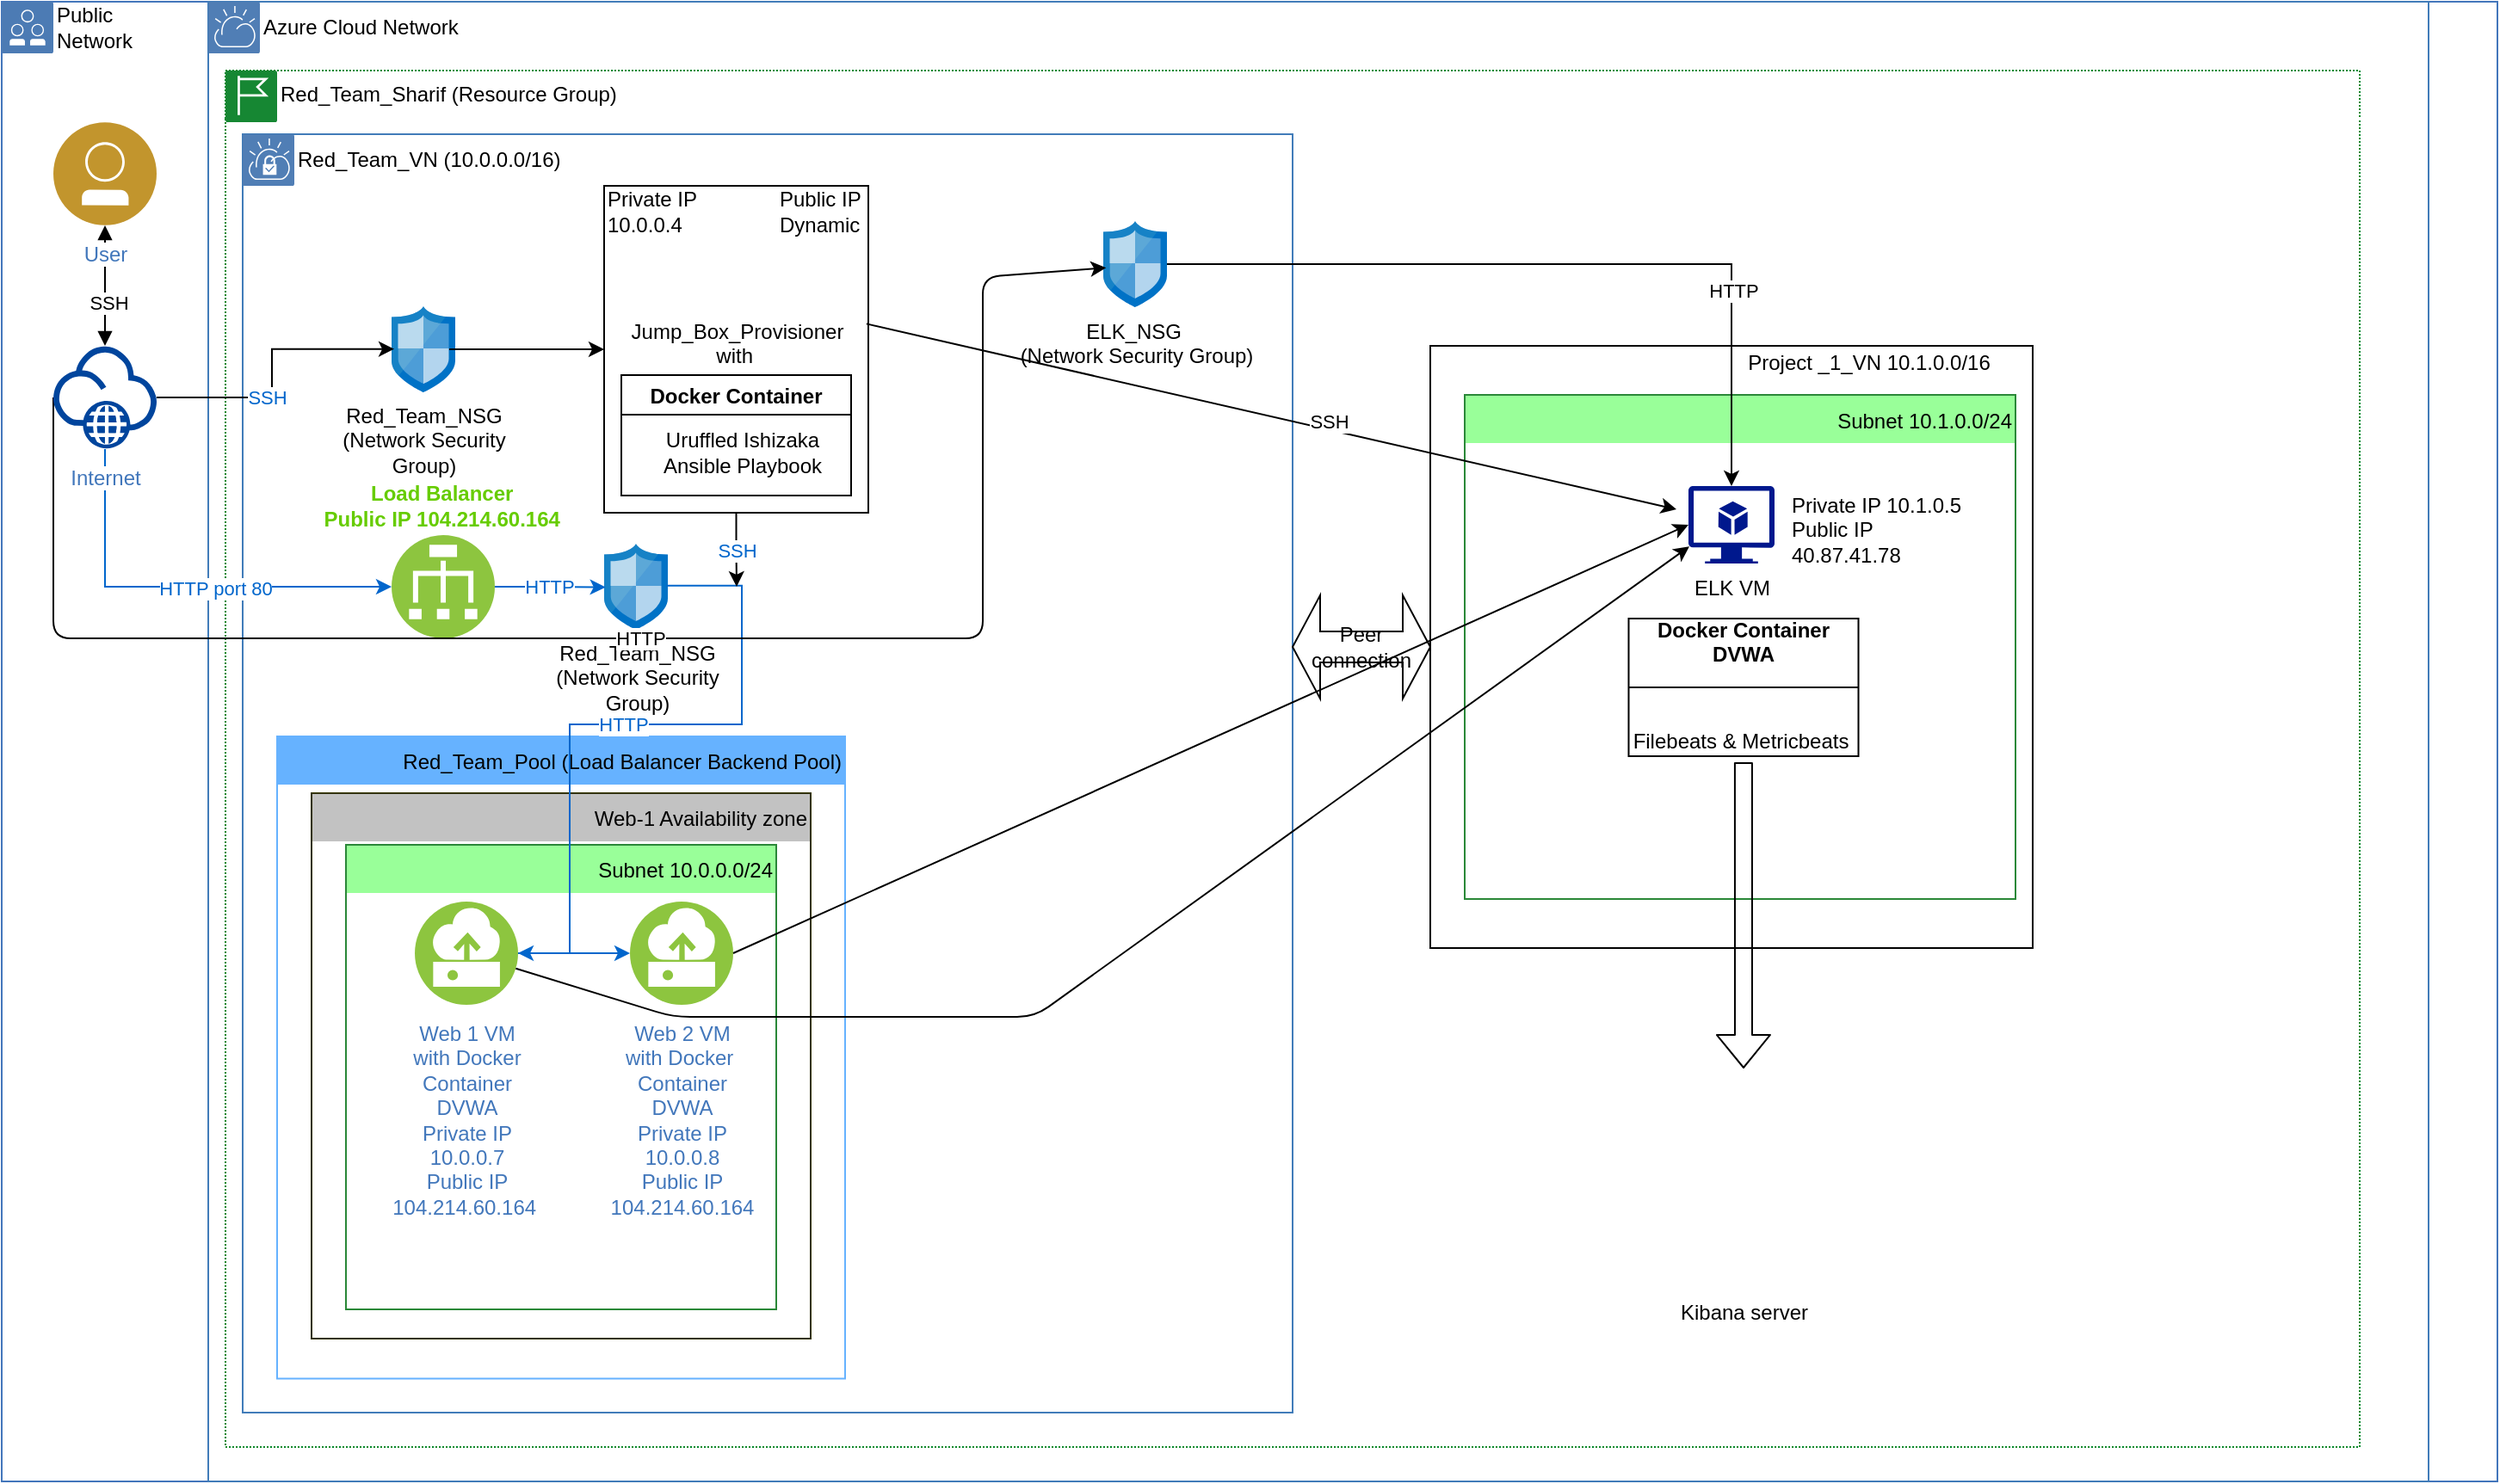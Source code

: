 <mxfile version="13.6.2" type="device"><diagram id="GNU3i8hCxYjH3E0Nk9u4" name="Page-1"><mxGraphModel dx="1422" dy="794" grid="1" gridSize="10" guides="1" tooltips="1" connect="1" arrows="1" fold="1" page="1" pageScale="1" pageWidth="850" pageHeight="1100" math="0" shadow="0"><root><mxCell id="0"/><mxCell id="1" parent="0"/><mxCell id="FXCXVvDxTQtwc45PbP1s-120" style="edgeStyle=orthogonalEdgeStyle;rounded=0;orthogonalLoop=1;jettySize=auto;html=1;startArrow=block;startFill=1;endArrow=block;endFill=1;" parent="1" source="FXCXVvDxTQtwc45PbP1s-93" target="FXCXVvDxTQtwc45PbP1s-94" edge="1"><mxGeometry relative="1" as="geometry"><Array as="points"><mxPoint x="90" y="220"/><mxPoint x="90" y="220"/></Array></mxGeometry></mxCell><mxCell id="M0qoRBeb_u2ZA6bHT_BE-27" value="SSH" style="edgeLabel;html=1;align=center;verticalAlign=middle;resizable=0;points=[];fontColor=#000000;" parent="FXCXVvDxTQtwc45PbP1s-120" vertex="1" connectable="0"><mxGeometry x="0.28" y="2" relative="1" as="geometry"><mxPoint as="offset"/></mxGeometry></mxCell><mxCell id="FXCXVvDxTQtwc45PbP1s-161" value="&lt;font style=&quot;font-size: 12px&quot;&gt;Red_Team_VN (&lt;span style=&quot;background-color: rgb(255 , 255 , 255)&quot;&gt;10.0.0.0/16)&lt;/span&gt;&lt;/font&gt;" style="swimlane;fontStyle=0;horizontal=1;collapsible=0;startSize=28;swimlaneLine=0;swimlaneFillColor=none;fillColor=none;rounded=0;whiteSpace=wrap;html=1;absoluteArcSize=1;arcSize=12;strokeColor=#417CB9;verticalAlign=top;align=left;spacingLeft=30;spacingTop=1;dashed=0;strokeWidth=1;" parent="1" vertex="1"><mxGeometry x="170" y="117" width="610" height="743" as="geometry"/></mxCell><mxCell id="M0qoRBeb_u2ZA6bHT_BE-7" value="&lt;font color=&quot;#66cc00&quot;&gt;&lt;b&gt;Load Balancer&amp;nbsp; &lt;br&gt;Public IP 104.214.60.164&amp;nbsp;&lt;/b&gt;&lt;/font&gt;" style="aspect=fixed;perimeter=ellipsePerimeter;html=1;align=center;shadow=0;dashed=0;fontColor=#4277BB;labelBackgroundColor=#ffffff;fontSize=12;spacingTop=3;image;image=img/lib/ibm/vpc/LoadBalancer.svg;rotation=0;labelPosition=center;verticalLabelPosition=top;verticalAlign=bottom;" parent="FXCXVvDxTQtwc45PbP1s-161" vertex="1"><mxGeometry x="86.5" y="233" width="60" height="60" as="geometry"/></mxCell><mxCell id="NqYA1BNDzdrH781iV7Eu-17" value="" style="whiteSpace=wrap;html=1;fillColor=none;" parent="FXCXVvDxTQtwc45PbP1s-161" vertex="1"><mxGeometry x="210" y="30" width="153.5" height="190" as="geometry"/></mxCell><mxCell id="FXCXVvDxTQtwc45PbP1s-162" value="" style="aspect=fixed;perimeter=ellipsePerimeter;html=1;align=center;shadow=0;dashed=0;fontColor=#4277BB;labelBackgroundColor=#ffffff;fontSize=12;spacingTop=3;image;image=img/lib/ibm/vpc/VPCTag.svg;part=1;" parent="FXCXVvDxTQtwc45PbP1s-161" vertex="1"><mxGeometry width="30" height="30" as="geometry"/></mxCell><mxCell id="NqYA1BNDzdrH781iV7Eu-6" value="Red_Team_NSG &lt;br&gt;(Network Security &lt;br&gt;Group)" style="aspect=fixed;html=1;points=[];align=center;image;fontSize=12;image=img/lib/mscae/Network_Security_Groups_Classic.svg;" parent="FXCXVvDxTQtwc45PbP1s-161" vertex="1"><mxGeometry x="86.5" y="100" width="37" height="50" as="geometry"/></mxCell><mxCell id="NqYA1BNDzdrH781iV7Eu-12" value="Jump_Box_Provisioner&lt;br&gt;with&amp;nbsp;" style="shape=image;html=1;verticalAlign=top;verticalLabelPosition=bottom;labelBackgroundColor=#ffffff;imageAspect=0;aspect=fixed;image=https://cdn0.iconfinder.com/data/icons/small-n-flat/24/678091-box-out-128.png" parent="FXCXVvDxTQtwc45PbP1s-161" vertex="1"><mxGeometry x="255" y="37" width="63.5" height="63.5" as="geometry"/></mxCell><mxCell id="NqYA1BNDzdrH781iV7Eu-16" value="Docker Container" style="swimlane;fillColor=none;" parent="FXCXVvDxTQtwc45PbP1s-161" vertex="1"><mxGeometry x="220" y="140" width="133.5" height="70" as="geometry"/></mxCell><mxCell id="NqYA1BNDzdrH781iV7Eu-18" value="Uruffled Ishizaka &lt;br&gt;Ansible Playbook" style="text;html=1;align=center;verticalAlign=middle;resizable=0;points=[];autosize=1;" parent="NqYA1BNDzdrH781iV7Eu-16" vertex="1"><mxGeometry x="15" y="30" width="110" height="30" as="geometry"/></mxCell><mxCell id="NqYA1BNDzdrH781iV7Eu-26" value="ELK_NSG&amp;nbsp;&lt;br&gt;(Network Security Group)" style="aspect=fixed;html=1;points=[];align=center;image;fontSize=12;image=img/lib/mscae/Network_Security_Groups_Classic.svg;fillColor=none;" parent="FXCXVvDxTQtwc45PbP1s-161" vertex="1"><mxGeometry x="500" y="50.5" width="37" height="50" as="geometry"/></mxCell><mxCell id="NqYA1BNDzdrH781iV7Eu-28" value="Private IP&lt;br&gt;10.0.0.4" style="text;html=1;resizable=0;autosize=1;align=left;verticalAlign=middle;points=[];fillColor=none;strokeColor=none;rounded=0;" parent="FXCXVvDxTQtwc45PbP1s-161" vertex="1"><mxGeometry x="210" y="30" width="70" height="30" as="geometry"/></mxCell><mxCell id="NqYA1BNDzdrH781iV7Eu-32" value="Public IP&lt;br&gt;Dynamic" style="text;html=1;resizable=0;autosize=1;align=left;verticalAlign=middle;points=[];fillColor=none;strokeColor=none;rounded=0;" parent="FXCXVvDxTQtwc45PbP1s-161" vertex="1"><mxGeometry x="310" y="30" width="60" height="30" as="geometry"/></mxCell><mxCell id="NqYA1BNDzdrH781iV7Eu-20" style="edgeStyle=orthogonalEdgeStyle;rounded=0;orthogonalLoop=1;jettySize=auto;html=1;entryX=0;entryY=0.5;entryDx=0;entryDy=0;exitX=0.905;exitY=0.5;exitDx=0;exitDy=0;exitPerimeter=0;" parent="FXCXVvDxTQtwc45PbP1s-161" source="NqYA1BNDzdrH781iV7Eu-6" target="NqYA1BNDzdrH781iV7Eu-17" edge="1"><mxGeometry relative="1" as="geometry"/></mxCell><mxCell id="FXCXVvDxTQtwc45PbP1s-149" value="Subnet 10.0.0.0/24" style="swimlane;fontStyle=0;horizontal=1;collapsible=0;startSize=28;swimlaneLine=0;swimlaneFillColor=none;rounded=0;whiteSpace=wrap;html=1;absoluteArcSize=1;arcSize=12;strokeColor=#2A8838;verticalAlign=top;align=right;spacingLeft=30;spacingTop=1;dashed=0;strokeWidth=1;fillColor=#99FF99;" parent="FXCXVvDxTQtwc45PbP1s-161" vertex="1"><mxGeometry x="60" y="413" width="250" height="270" as="geometry"/></mxCell><mxCell id="FXCXVvDxTQtwc45PbP1s-99" value="Web 2 VM&lt;br&gt;with Docker&amp;nbsp;&lt;br&gt;Container &lt;br&gt;DVWA&lt;br&gt;Private IP &lt;br&gt;10.0.0.8&lt;br&gt;Public IP&lt;br&gt;104.214.60.164" style="aspect=fixed;perimeter=ellipsePerimeter;html=1;align=center;shadow=0;dashed=0;fontColor=#4277BB;labelBackgroundColor=#ffffff;fontSize=12;spacingTop=3;image;image=img/lib/ibm/vpc/Instance.svg;" parent="FXCXVvDxTQtwc45PbP1s-149" vertex="1"><mxGeometry x="165" y="33" width="60" height="60" as="geometry"/></mxCell><mxCell id="M0qoRBeb_u2ZA6bHT_BE-35" style="edgeStyle=orthogonalEdgeStyle;rounded=0;orthogonalLoop=1;jettySize=auto;html=1;entryX=0;entryY=0.5;entryDx=0;entryDy=0;strokeColor=#0066CC;fontColor=#0066CC;" parent="FXCXVvDxTQtwc45PbP1s-149" source="FXCXVvDxTQtwc45PbP1s-98" target="FXCXVvDxTQtwc45PbP1s-99" edge="1"><mxGeometry relative="1" as="geometry"/></mxCell><mxCell id="FXCXVvDxTQtwc45PbP1s-98" value="Web 1 VM &lt;br&gt;with Docker &lt;br&gt;Container&lt;br&gt;DVWA&lt;br&gt;Private IP &lt;br&gt;10.0.0.7&lt;br&gt;Public IP&lt;br&gt;104.214.60.164&amp;nbsp;" style="aspect=fixed;perimeter=ellipsePerimeter;html=1;align=center;shadow=0;dashed=0;fontColor=#4277BB;labelBackgroundColor=#ffffff;fontSize=12;spacingTop=3;image;image=img/lib/ibm/vpc/Instance.svg;" parent="FXCXVvDxTQtwc45PbP1s-149" vertex="1"><mxGeometry x="40" y="33" width="60" height="60" as="geometry"/></mxCell><mxCell id="M0qoRBeb_u2ZA6bHT_BE-11" value="Web-1 Availability zone" style="swimlane;fontStyle=0;horizontal=1;collapsible=0;startSize=28;swimlaneLine=0;swimlaneFillColor=none;rounded=0;whiteSpace=wrap;html=1;absoluteArcSize=1;arcSize=12;verticalAlign=top;align=right;spacingLeft=30;spacingTop=1;dashed=0;strokeWidth=1;strokeColor=#333300;fillColor=#C2C2C2;" parent="FXCXVvDxTQtwc45PbP1s-161" vertex="1"><mxGeometry x="40" y="383" width="290" height="317" as="geometry"/></mxCell><mxCell id="M0qoRBeb_u2ZA6bHT_BE-20" value="Red_Team_Pool (Load Balancer Backend Pool)" style="swimlane;fontStyle=0;horizontal=1;collapsible=0;startSize=28;swimlaneLine=0;swimlaneFillColor=none;rounded=0;whiteSpace=wrap;html=1;absoluteArcSize=1;arcSize=12;verticalAlign=top;align=right;spacingLeft=30;spacingTop=1;dashed=0;strokeWidth=1;labelBackgroundColor=none;strokeColor=#66B2FF;fillColor=#66B2FF;" parent="FXCXVvDxTQtwc45PbP1s-161" vertex="1"><mxGeometry x="20" y="350" width="330" height="373.25" as="geometry"/></mxCell><mxCell id="M0qoRBeb_u2ZA6bHT_BE-32" value="Red_Team_NSG &lt;br&gt;(Network Security &lt;br&gt;Group)" style="aspect=fixed;html=1;points=[];align=center;image;fontSize=12;image=img/lib/mscae/Network_Security_Groups_Classic.svg;" parent="FXCXVvDxTQtwc45PbP1s-161" vertex="1"><mxGeometry x="210" y="238" width="37" height="50" as="geometry"/></mxCell><mxCell id="M0qoRBeb_u2ZA6bHT_BE-33" value="HTTP" style="edgeStyle=orthogonalEdgeStyle;rounded=0;orthogonalLoop=1;jettySize=auto;html=1;strokeColor=#0066CC;fontColor=#0066CC;entryX=0.023;entryY=0.505;entryDx=0;entryDy=0;entryPerimeter=0;" parent="FXCXVvDxTQtwc45PbP1s-161" source="M0qoRBeb_u2ZA6bHT_BE-7" target="M0qoRBeb_u2ZA6bHT_BE-32" edge="1"><mxGeometry relative="1" as="geometry"><mxPoint x="250" y="263" as="targetPoint"/><Array as="points"><mxPoint x="174" y="263"/><mxPoint x="174" y="263"/></Array></mxGeometry></mxCell><mxCell id="M0qoRBeb_u2ZA6bHT_BE-34" value="HTTP" style="edgeStyle=orthogonalEdgeStyle;rounded=0;orthogonalLoop=1;jettySize=auto;html=1;strokeColor=#0066CC;fontColor=#0066CC;entryX=1;entryY=0.5;entryDx=0;entryDy=0;exitX=0.976;exitY=0.488;exitDx=0;exitDy=0;exitPerimeter=0;" parent="FXCXVvDxTQtwc45PbP1s-161" source="M0qoRBeb_u2ZA6bHT_BE-32" target="FXCXVvDxTQtwc45PbP1s-98" edge="1"><mxGeometry relative="1" as="geometry"><mxPoint x="360" y="313" as="targetPoint"/><mxPoint x="310" y="257" as="sourcePoint"/><Array as="points"><mxPoint x="290" y="262"/><mxPoint x="290" y="343"/><mxPoint x="190" y="343"/><mxPoint x="190" y="476"/></Array></mxGeometry></mxCell><mxCell id="FXCXVvDxTQtwc45PbP1s-163" value="Red_Team_Sharif (Resource Group)" style="swimlane;fontStyle=0;horizontal=1;collapsible=0;startSize=28;swimlaneLine=0;swimlaneFillColor=none;fillColor=none;rounded=0;whiteSpace=wrap;html=1;absoluteArcSize=1;arcSize=0;strokeColor=#00882B;verticalAlign=top;align=left;spacingLeft=30;dashed=1;strokeWidth=1;container=1;dashPattern=1 1;" parent="1" vertex="1"><mxGeometry x="160" y="80" width="1240" height="800" as="geometry"/></mxCell><mxCell id="FXCXVvDxTQtwc45PbP1s-164" value="" style="aspect=fixed;perimeter=ellipsePerimeter;html=1;align=center;shadow=0;dashed=0;fontColor=#4277BB;labelBackgroundColor=#ffffff;fontSize=12;spacingTop=3;image;image=img/lib/ibm/vpc/RegionTag.svg;part=1;" parent="FXCXVvDxTQtwc45PbP1s-163" vertex="1"><mxGeometry width="30" height="30" as="geometry"/></mxCell><mxCell id="GYbdUmB5MeA1FT2oKXqa-98" value="" style="whiteSpace=wrap;html=1;aspect=fixed;fillColor=none;" parent="FXCXVvDxTQtwc45PbP1s-163" vertex="1"><mxGeometry x="700" y="160" width="350" height="350" as="geometry"/></mxCell><mxCell id="GYbdUmB5MeA1FT2oKXqa-6" value="Subnet 10.1.0.0/24" style="swimlane;fontStyle=0;horizontal=1;collapsible=0;startSize=28;swimlaneLine=0;swimlaneFillColor=none;rounded=0;whiteSpace=wrap;html=1;absoluteArcSize=1;arcSize=12;strokeColor=#2A8838;verticalAlign=top;align=right;spacingLeft=30;spacingTop=1;dashed=0;strokeWidth=1;fillColor=#99FF99;" parent="FXCXVvDxTQtwc45PbP1s-163" vertex="1"><mxGeometry x="720" y="188.5" width="320" height="293" as="geometry"/></mxCell><mxCell id="M0qoRBeb_u2ZA6bHT_BE-2" value="Docker Container&#10;DVWA&#10;" style="swimlane;fillColor=none;startSize=40;" parent="GYbdUmB5MeA1FT2oKXqa-6" vertex="1"><mxGeometry x="95.25" y="130" width="133.5" height="80" as="geometry"/></mxCell><mxCell id="M0qoRBeb_u2ZA6bHT_BE-1" value="ELK VM&lt;br&gt;" style="aspect=fixed;pointerEvents=1;shadow=0;dashed=0;html=1;strokeColor=none;labelPosition=center;verticalLabelPosition=bottom;verticalAlign=top;align=center;fillColor=#00188D;shape=mxgraph.azure.virtual_machine_feature" parent="GYbdUmB5MeA1FT2oKXqa-6" vertex="1"><mxGeometry x="130" y="53" width="50" height="45" as="geometry"/></mxCell><mxCell id="GYbdUmB5MeA1FT2oKXqa-4" value="Private IP 10.1.0.5&lt;br&gt;Public IP 40.87.41.78" style="whiteSpace=wrap;html=1;shadow=0;dashed=0;verticalAlign=top;strokeColor=none;fillColor=none;align=left;" parent="GYbdUmB5MeA1FT2oKXqa-6" vertex="1"><mxGeometry x="188.25" y="50" width="110" height="60" as="geometry"/></mxCell><mxCell id="GYbdUmB5MeA1FT2oKXqa-99" value="Project _1_VN 10.1.0.0/16" style="text;html=1;strokeColor=none;fillColor=none;align=center;verticalAlign=middle;whiteSpace=wrap;rounded=0;" parent="GYbdUmB5MeA1FT2oKXqa-6" vertex="1"><mxGeometry x="150" y="-28.5" width="170" height="20" as="geometry"/></mxCell><mxCell id="M0qoRBeb_u2ZA6bHT_BE-3" value="Filebeats &amp;amp; Metricbeats" style="text;html=1;align=center;verticalAlign=middle;resizable=0;points=[];autosize=1;" parent="FXCXVvDxTQtwc45PbP1s-163" vertex="1"><mxGeometry x="810" y="380" width="140" height="20" as="geometry"/></mxCell><mxCell id="FXCXVvDxTQtwc45PbP1s-167" value="" style="swimlane;fontStyle=0;horizontal=1;collapsible=0;startSize=28;swimlaneLine=0;swimlaneFillColor=none;fillColor=none;rounded=0;whiteSpace=wrap;html=1;absoluteArcSize=1;arcSize=0;strokeColor=#4376BB;verticalAlign=top;align=left;spacingLeft=5;dashed=0;strokeWidth=1;container=1;" parent="1" vertex="1"><mxGeometry x="30" y="40" width="1450" height="860" as="geometry"/></mxCell><mxCell id="FXCXVvDxTQtwc45PbP1s-168" value="Public&lt;br&gt;Network" style="aspect=fixed;perimeter=ellipsePerimeter;html=1;align=left;shadow=0;dashed=0;labelBackgroundColor=none;fontSize=12;spacingTop=0;image;image=img/lib/ibm/vpc/PublicTag.svg;part=1;labelPosition=right;verticalLabelPosition=middle;verticalAlign=middle;" parent="FXCXVvDxTQtwc45PbP1s-167" vertex="1"><mxGeometry width="30" height="30" as="geometry"/></mxCell><mxCell id="FXCXVvDxTQtwc45PbP1s-170" value="Azure Cloud Network" style="swimlane;fontStyle=0;horizontal=1;collapsible=0;startSize=28;swimlaneLine=0;swimlaneFillColor=none;fillColor=none;rounded=0;whiteSpace=wrap;html=1;absoluteArcSize=1;arcSize=12;strokeColor=#417CB9;verticalAlign=top;align=left;spacingLeft=30;spacingTop=1;dashed=0;strokeWidth=1;" parent="FXCXVvDxTQtwc45PbP1s-167" vertex="1"><mxGeometry x="120" width="1290" height="860" as="geometry"/></mxCell><mxCell id="FXCXVvDxTQtwc45PbP1s-171" value="" style="aspect=fixed;perimeter=ellipsePerimeter;html=1;align=center;shadow=0;dashed=0;fontColor=#4277BB;labelBackgroundColor=#ffffff;fontSize=12;spacingTop=3;image;image=img/lib/ibm/vpc/CloudTag.svg;part=1;" parent="FXCXVvDxTQtwc45PbP1s-170" vertex="1"><mxGeometry width="30" height="30" as="geometry"/></mxCell><mxCell id="AqnduHVkDK7t1aYTR0Rt-25" value="Peer connection&lt;br&gt;" style="shape=doubleArrow;whiteSpace=wrap;html=1;" vertex="1" parent="FXCXVvDxTQtwc45PbP1s-170"><mxGeometry x="630" y="345" width="80" height="60" as="geometry"/></mxCell><mxCell id="AqnduHVkDK7t1aYTR0Rt-26" value="Kibana server&lt;br&gt;" style="shape=image;html=1;verticalAlign=top;verticalLabelPosition=bottom;labelBackgroundColor=#ffffff;imageAspect=0;aspect=fixed;image=https://cdn0.iconfinder.com/data/icons/icocentre-free-icons/147/f-server_128-128.png" vertex="1" parent="FXCXVvDxTQtwc45PbP1s-170"><mxGeometry x="828" y="620" width="128" height="128" as="geometry"/></mxCell><mxCell id="M0qoRBeb_u2ZA6bHT_BE-21" style="edgeStyle=orthogonalEdgeStyle;rounded=0;orthogonalLoop=1;jettySize=auto;html=1;exitX=0.5;exitY=1;exitDx=0;exitDy=0;strokeColor=#0066CC;entryX=0;entryY=0.5;entryDx=0;entryDy=0;" parent="1" source="FXCXVvDxTQtwc45PbP1s-94" target="M0qoRBeb_u2ZA6bHT_BE-7" edge="1"><mxGeometry relative="1" as="geometry"><mxPoint x="360" y="330" as="targetPoint"/><Array as="points"><mxPoint x="90" y="380"/></Array></mxGeometry></mxCell><mxCell id="M0qoRBeb_u2ZA6bHT_BE-28" value="HTTP port 80" style="edgeLabel;html=1;align=center;verticalAlign=middle;resizable=0;points=[];fontColor=#0066CC;" parent="M0qoRBeb_u2ZA6bHT_BE-21" vertex="1" connectable="0"><mxGeometry x="0.168" y="-1" relative="1" as="geometry"><mxPoint as="offset"/></mxGeometry></mxCell><mxCell id="M0qoRBeb_u2ZA6bHT_BE-36" value="SSH" style="edgeStyle=orthogonalEdgeStyle;rounded=0;orthogonalLoop=1;jettySize=auto;html=1;fontColor=#0066CC;" parent="1" source="NqYA1BNDzdrH781iV7Eu-17" edge="1"><mxGeometry relative="1" as="geometry"><mxPoint x="457" y="380" as="targetPoint"/></mxGeometry></mxCell><mxCell id="GYbdUmB5MeA1FT2oKXqa-2" value="HTTP" style="endArrow=classic;html=1;exitX=0;exitY=0.5;exitDx=0;exitDy=0;entryX=0.045;entryY=0.543;entryDx=0;entryDy=0;entryPerimeter=0;" parent="1" source="FXCXVvDxTQtwc45PbP1s-94" target="NqYA1BNDzdrH781iV7Eu-26" edge="1"><mxGeometry width="50" height="50" relative="1" as="geometry"><mxPoint x="700" y="430" as="sourcePoint"/><mxPoint x="600" y="240" as="targetPoint"/><Array as="points"><mxPoint x="60" y="410"/><mxPoint x="600" y="410"/><mxPoint x="600" y="280"/><mxPoint x="600" y="200"/></Array></mxGeometry></mxCell><mxCell id="M0qoRBeb_u2ZA6bHT_BE-6" style="edgeStyle=orthogonalEdgeStyle;rounded=0;orthogonalLoop=1;jettySize=auto;html=1;entryX=0.5;entryY=0;entryDx=0;entryDy=0;entryPerimeter=0;" parent="1" source="NqYA1BNDzdrH781iV7Eu-26" target="M0qoRBeb_u2ZA6bHT_BE-1" edge="1"><mxGeometry relative="1" as="geometry"/></mxCell><mxCell id="GYbdUmB5MeA1FT2oKXqa-3" value="HTTP" style="edgeLabel;html=1;align=center;verticalAlign=middle;resizable=0;points=[];" parent="M0qoRBeb_u2ZA6bHT_BE-6" vertex="1" connectable="0"><mxGeometry x="0.502" y="1" relative="1" as="geometry"><mxPoint as="offset"/></mxGeometry></mxCell><mxCell id="GYbdUmB5MeA1FT2oKXqa-105" value="" style="endArrow=classic;html=1;exitX=1;exitY=0.5;exitDx=0;exitDy=0;entryX=0;entryY=0.5;entryDx=0;entryDy=0;entryPerimeter=0;" parent="1" source="FXCXVvDxTQtwc45PbP1s-99" edge="1" target="M0qoRBeb_u2ZA6bHT_BE-1"><mxGeometry width="50" height="50" relative="1" as="geometry"><mxPoint x="700" y="575" as="sourcePoint"/><mxPoint x="750" y="525" as="targetPoint"/></mxGeometry></mxCell><mxCell id="GYbdUmB5MeA1FT2oKXqa-100" value="" style="endArrow=classic;html=1;exitX=0.993;exitY=0.422;exitDx=0;exitDy=0;exitPerimeter=0;entryX=-0.14;entryY=0.3;entryDx=0;entryDy=0;entryPerimeter=0;" parent="1" source="NqYA1BNDzdrH781iV7Eu-17" edge="1" target="M0qoRBeb_u2ZA6bHT_BE-1"><mxGeometry width="50" height="50" relative="1" as="geometry"><mxPoint x="690" y="472" as="sourcePoint"/><mxPoint x="740" y="505" as="targetPoint"/></mxGeometry></mxCell><mxCell id="GYbdUmB5MeA1FT2oKXqa-101" value="SSH" style="edgeLabel;html=1;align=center;verticalAlign=middle;resizable=0;points=[];" parent="GYbdUmB5MeA1FT2oKXqa-100" vertex="1" connectable="0"><mxGeometry x="0.136" y="5" relative="1" as="geometry"><mxPoint as="offset"/></mxGeometry></mxCell><mxCell id="GYbdUmB5MeA1FT2oKXqa-106" value="" style="endArrow=classic;html=1;entryX=0.01;entryY=0.78;entryDx=0;entryDy=0;entryPerimeter=0;" parent="1" edge="1" target="M0qoRBeb_u2ZA6bHT_BE-1" source="FXCXVvDxTQtwc45PbP1s-98"><mxGeometry width="50" height="50" relative="1" as="geometry"><mxPoint x="350" y="608" as="sourcePoint"/><mxPoint x="1000" y="370" as="targetPoint"/><Array as="points"><mxPoint x="420" y="630"/><mxPoint x="630" y="630"/></Array></mxGeometry></mxCell><mxCell id="AqnduHVkDK7t1aYTR0Rt-27" value="" style="shape=flexArrow;endArrow=classic;html=1;entryX=0.5;entryY=0;entryDx=0;entryDy=0;exitX=0.514;exitY=1.1;exitDx=0;exitDy=0;exitPerimeter=0;" edge="1" parent="1" source="M0qoRBeb_u2ZA6bHT_BE-3" target="AqnduHVkDK7t1aYTR0Rt-26"><mxGeometry width="50" height="50" relative="1" as="geometry"><mxPoint x="980" y="650" as="sourcePoint"/><mxPoint x="1030" y="600" as="targetPoint"/></mxGeometry></mxCell><mxCell id="FXCXVvDxTQtwc45PbP1s-115" value="Icons" style="" parent="0"/><mxCell id="FXCXVvDxTQtwc45PbP1s-93" value="User" style="aspect=fixed;perimeter=ellipsePerimeter;html=1;align=center;shadow=0;dashed=0;fontColor=#4277BB;labelBackgroundColor=#ffffff;fontSize=12;spacingTop=3;image;image=img/lib/ibm/users/user.svg;" parent="FXCXVvDxTQtwc45PbP1s-115" vertex="1"><mxGeometry x="60" y="110" width="60" height="60" as="geometry"/></mxCell><mxCell id="FXCXVvDxTQtwc45PbP1s-94" value="Internet" style="aspect=fixed;perimeter=ellipsePerimeter;html=1;align=center;shadow=0;dashed=0;fontColor=#4277BB;labelBackgroundColor=#ffffff;fontSize=12;spacingTop=3;image;image=img/lib/ibm/vpc/Internet.svg;" parent="FXCXVvDxTQtwc45PbP1s-115" vertex="1"><mxGeometry x="60" y="240" width="60" height="60" as="geometry"/></mxCell><mxCell id="NqYA1BNDzdrH781iV7Eu-9" value="" style="edgeStyle=orthogonalEdgeStyle;rounded=0;orthogonalLoop=1;jettySize=auto;html=1;entryX=0.041;entryY=0.497;entryDx=0;entryDy=0;entryPerimeter=0;exitX=1;exitY=0.5;exitDx=0;exitDy=0;" parent="FXCXVvDxTQtwc45PbP1s-115" source="FXCXVvDxTQtwc45PbP1s-94" target="NqYA1BNDzdrH781iV7Eu-6" edge="1"><mxGeometry relative="1" as="geometry"><mxPoint x="120" y="300" as="sourcePoint"/><mxPoint x="250" y="193" as="targetPoint"/><Array as="points"><mxPoint x="187" y="270"/><mxPoint x="187" y="242"/></Array></mxGeometry></mxCell><mxCell id="M0qoRBeb_u2ZA6bHT_BE-40" value="SSH" style="edgeLabel;html=1;align=center;verticalAlign=middle;resizable=0;points=[];fontColor=#0066CC;" parent="NqYA1BNDzdrH781iV7Eu-9" vertex="1" connectable="0"><mxGeometry x="-0.237" relative="1" as="geometry"><mxPoint as="offset"/></mxGeometry></mxCell></root></mxGraphModel></diagram></mxfile>